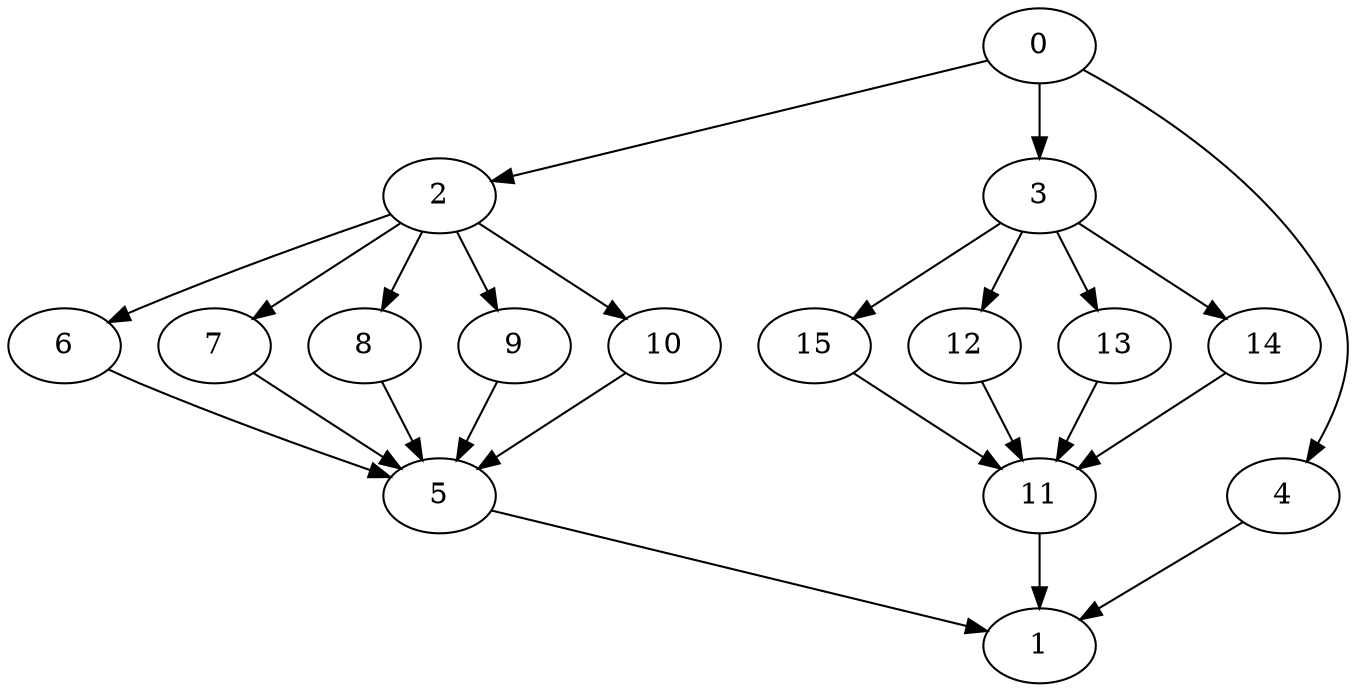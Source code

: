 digraph "SeriesParallel-MaxBf-5_Nodes_16_CCR_1.00_WeightType_Random#6" {
	graph ["Duplicate states"=0,
		GraphType=S_P,
		"Max states in OPEN"=0,
		Modes="120000ms; topo-ordered tasks, ; Pruning: task equivalence, fixed order ready list, ; F-value: ; Optimisation: best schedule length (\
SL) optimisation on equal, ",
		NumberOfTasks=16,
		"Pruned using list schedule length"=809048,
		"States removed from OPEN"=0,
		TargetSystem="Homogeneous-2",
		"Time to schedule (ms)"=2332,
		"Total idle time"=19,
		"Total schedule length"=85,
		"Total sequential time"=146,
		"Total states created"=3576496
	];
	0	["Finish time"=16,
		Processor=0,
		"Start time"=0,
		Weight=16];
	2	["Finish time"=34,
		Processor=1,
		"Start time"=18,
		Weight=16];
	0 -> 2	[Weight=2];
	3	["Finish time"=33,
		Processor=0,
		"Start time"=27,
		Weight=6];
	0 -> 3	[Weight=9];
	4	["Finish time"=27,
		Processor=0,
		"Start time"=16,
		Weight=11];
	0 -> 4	[Weight=8];
	6	["Finish time"=77,
		Processor=0,
		"Start time"=61,
		Weight=16];
	2 -> 6	[Weight=7];
	7	["Finish time"=57,
		Processor=1,
		"Start time"=46,
		Weight=11];
	2 -> 7	[Weight=7];
	8	["Finish time"=46,
		Processor=1,
		"Start time"=40,
		Weight=6];
	2 -> 8	[Weight=8];
	9	["Finish time"=61,
		Processor=0,
		"Start time"=52,
		Weight=9];
	2 -> 9	[Weight=10];
	10	["Finish time"=40,
		Processor=1,
		"Start time"=34,
		Weight=6];
	2 -> 10	[Weight=2];
	15	["Finish time"=52,
		Processor=0,
		"Start time"=41,
		Weight=11];
	3 -> 15	[Weight=6];
	12	["Finish time"=65,
		Processor=1,
		"Start time"=57,
		Weight=8];
	3 -> 12	[Weight=8];
	13	["Finish time"=41,
		Processor=0,
		"Start time"=38,
		Weight=3];
	3 -> 13	[Weight=6];
	14	["Finish time"=38,
		Processor=0,
		"Start time"=33,
		Weight=5];
	3 -> 14	[Weight=5];
	11	["Finish time"=81,
		Processor=1,
		"Start time"=65,
		Weight=16];
	15 -> 11	[Weight=8];
	12 -> 11	[Weight=10];
	13 -> 11	[Weight=10];
	5	["Finish time"=80,
		Processor=0,
		"Start time"=77,
		Weight=3];
	6 -> 5	[Weight=7];
	14 -> 11	[Weight=4];
	7 -> 5	[Weight=5];
	8 -> 5	[Weight=8];
	1	["Finish time"=85,
		Processor=1,
		"Start time"=82,
		Weight=3];
	11 -> 1	[Weight=3];
	9 -> 5	[Weight=3];
	10 -> 5	[Weight=5];
	4 -> 1	[Weight=2];
	5 -> 1	[Weight=2];
}
